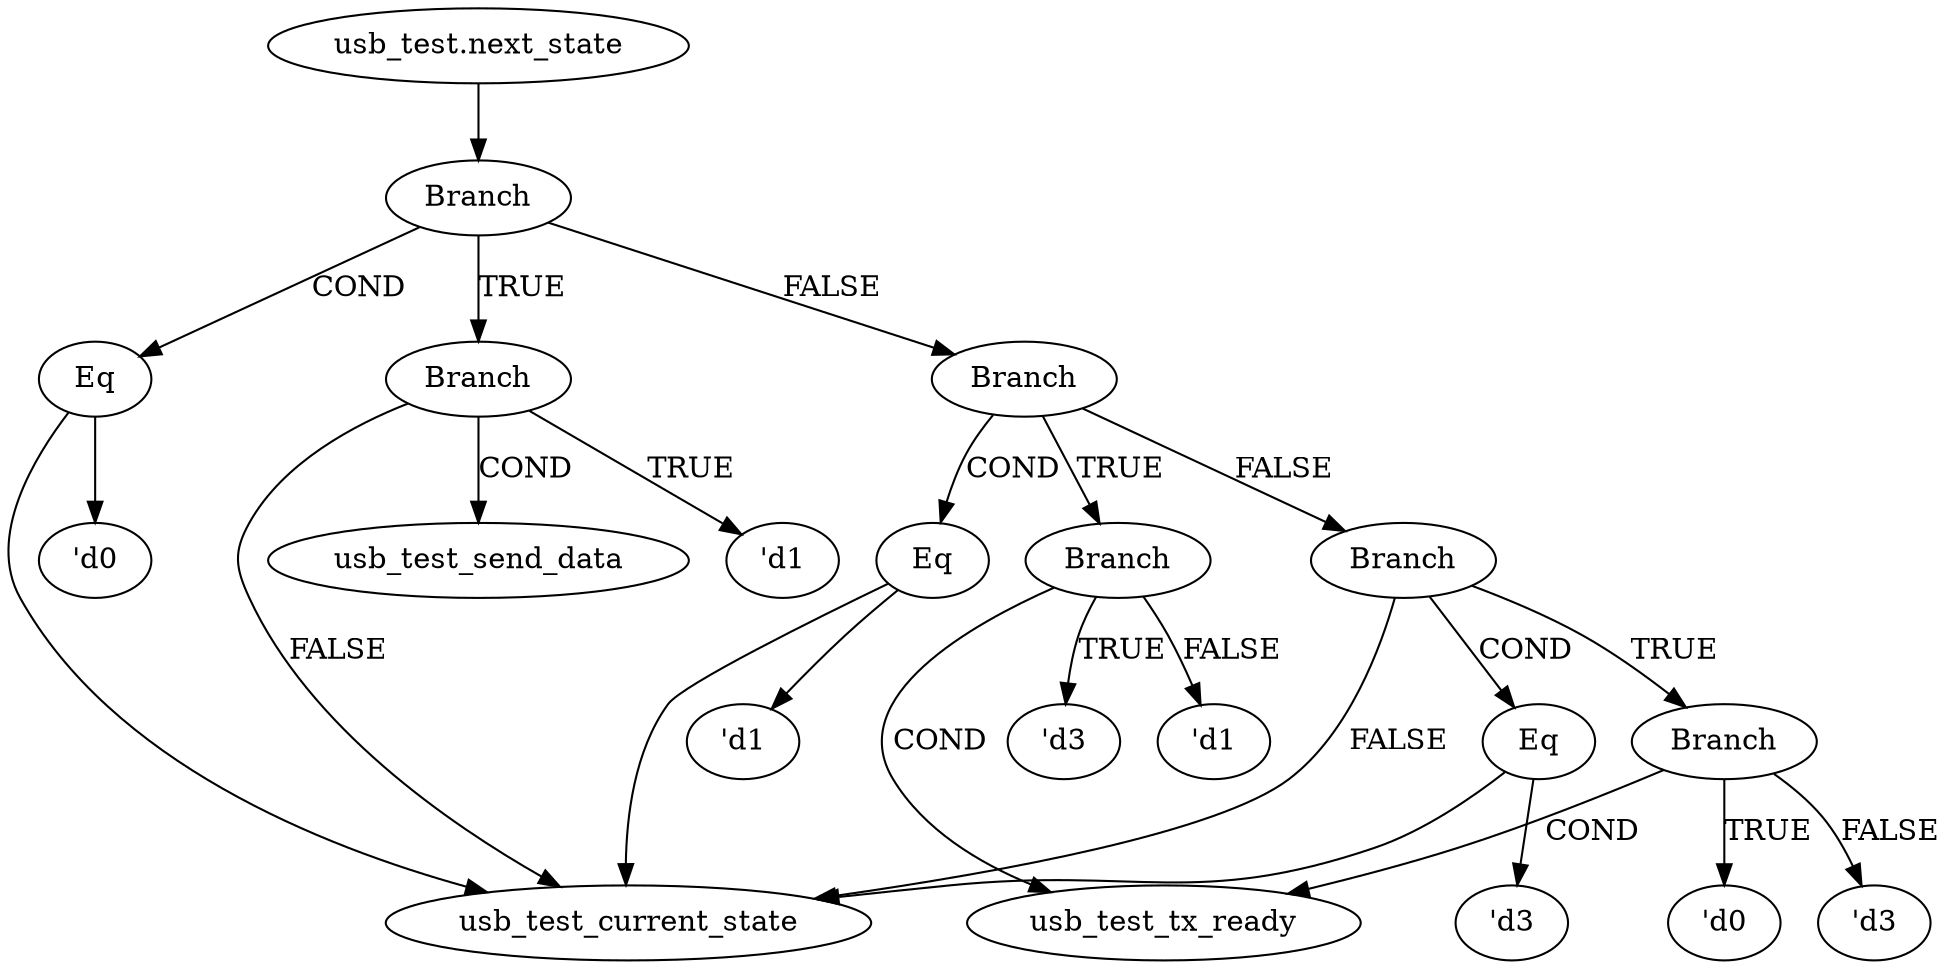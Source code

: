 strict digraph "" {
	graph [bb="0,0,938.48,457"];
	node [label="\N"];
	"usb_test.next_state_graphrename_0"	[color=black,
		height=0.5,
		label="usb_test.next_state",
		pos="236.48,439",
		width=2.7984];
	Branch_graphrename_1	[color=black,
		height=0.5,
		label=Branch,
		pos="236.48,366",
		width=1.2277];
	"usb_test.next_state_graphrename_0" -> Branch_graphrename_1	[color=black,
		pos="e,236.48,384.03 236.48,420.81 236.48,412.79 236.48,403.05 236.48,394.07"];
	Eq_graphrename_2	[color=black,
		height=0.5,
		label=Eq,
		pos="52.479,279",
		width=0.75];
	Branch_graphrename_1 -> Eq_graphrename_2	[color=black,
		label=COND,
		lp="179.48,322.5",
		pos="e,73.959,289.92 208.13,351.91 174.32,336.28 117.99,310.26 83.173,294.18"];
	Branch_graphrename_4	[color=black,
		height=0.5,
		label=Branch,
		pos="236.48,279",
		width=1.2277];
	Branch_graphrename_1 -> Branch_graphrename_4	[color=black,
		label=TRUE,
		lp="257.98,322.5",
		pos="e,236.48,297.18 236.48,347.8 236.48,336.16 236.48,320.55 236.48,307.24"];
	Branch_graphrename_6	[color=black,
		height=0.5,
		label=Branch,
		pos="498.48,279",
		width=1.2277];
	Branch_graphrename_1 -> Branch_graphrename_6	[color=black,
		label=FALSE,
		lp="406.48,322.5",
		pos="e,464.82,290.92 269.93,354.15 317.1,338.84 403.22,310.91 455.21,294.04"];
	usb_test_current_state	[color=black,
		height=0.5,
		pos="308.48,18",
		width=3.2361];
	Eq_graphrename_2 -> usb_test_current_state	[color=black,
		pos="e,240.87,32.652 39.603,262.84 23.518,241.94 0,203.53 16.479,174 60.419,95.258 160.41,54.786 231.1,35.269"];
	"'d0_graphrename_3"	[color=black,
		height=0.5,
		label="'d0",
		pos="52.479,192",
		width=0.75];
	Eq_graphrename_2 -> "'d0_graphrename_3"	[color=black,
		pos="e,52.479,210.18 52.479,260.8 52.479,249.16 52.479,233.55 52.479,220.24"];
	Branch_graphrename_4 -> usb_test_current_state	[color=black,
		label=FALSE,
		lp="169.48,148.5",
		pos="e,275.61,35.32 202.64,267.3 176.67,257.09 142.61,238.93 126.48,210 118.69,196.02 119.77,188.53 126.48,174 155.22,111.78 222.6,65.341 \
266.82,40.209"];
	usb_test_send_data	[color=black,
		height=0.5,
		pos="236.48,192",
		width=2.7984];
	Branch_graphrename_4 -> usb_test_send_data	[color=black,
		label=COND,
		lp="259.48,235.5",
		pos="e,236.48,210.18 236.48,260.8 236.48,249.16 236.48,233.55 236.48,220.24"];
	"'d1_graphrename_5"	[color=black,
		height=0.5,
		label="'d1",
		pos="382.48,192",
		width=0.75];
	Branch_graphrename_4 -> "'d1_graphrename_5"	[color=black,
		label=TRUE,
		lp="338.98,235.5",
		pos="e,362.66,204.54 260.92,263.77 286.48,248.89 326.58,225.55 353.66,209.78"];
	Eq_graphrename_7	[color=black,
		height=0.5,
		label=Eq,
		pos="454.48,192",
		width=0.75];
	Branch_graphrename_6 -> Eq_graphrename_7	[color=black,
		label=COND,
		lp="493.48,235.5",
		pos="e,458.35,210.29 483.48,261.79 478.83,256.15 474.01,249.58 470.48,243 466.65,235.85 463.55,227.63 461.13,219.95"];
	Branch_graphrename_9	[color=black,
		height=0.5,
		label=Branch,
		pos="543.48,192",
		width=1.2277];
	Branch_graphrename_6 -> Branch_graphrename_9	[color=black,
		label=TRUE,
		lp="544.98,235.5",
		pos="e,534.61,209.76 507.37,261.21 513.78,249.1 522.55,232.53 529.84,218.76"];
	Branch_graphrename_12	[color=black,
		height=0.5,
		label=Branch,
		pos="680.48,192",
		width=1.2277];
	Branch_graphrename_6 -> Branch_graphrename_12	[color=black,
		label=FALSE,
		lp="623.48,235.5",
		pos="e,652.41,206.11 526.52,264.91 557.78,250.3 608.49,226.62 643.1,210.46"];
	Eq_graphrename_7 -> usb_test_current_state	[color=black,
		pos="e,307.29,36.232 433,180.77 398.61,164.21 334.35,132.42 327.48,123 311.31,100.82 307.55,69.07 307.22,46.495"];
	"'d1_graphrename_8"	[color=black,
		height=0.5,
		label="'d1",
		pos="363.48,105",
		width=0.75];
	Eq_graphrename_7 -> "'d1_graphrename_8"	[color=black,
		pos="e,377.26,120.83 437.8,177.74 429.96,171.35 420.57,163.47 412.48,156 402.95,147.2 392.84,137.05 384.31,128.2"];
	usb_test_tx_ready	[color=black,
		height=0.5,
		pos="565.48,18",
		width=2.6178];
	Branch_graphrename_9 -> usb_test_tx_ready	[color=black,
		label=COND,
		lp="458.48,105",
		pos="e,511.15,32.8 512.83,178.96 473.07,161.43 411.48,126.63 435.48,87 450.1,62.85 476.43,46.865 501.59,36.502"];
	"'d3_graphrename_10"	[color=black,
		height=0.5,
		label="'d3",
		pos="517.48,105",
		width=0.75];
	Branch_graphrename_9 -> "'d3_graphrename_10"	[color=black,
		label=TRUE,
		lp="545.98,148.5",
		pos="e,518.35,123.01 532.93,174.46 529.75,168.8 526.56,162.3 524.48,156 522.09,148.76 520.52,140.66 519.49,133.13"];
	"'d1_graphrename_11"	[color=black,
		height=0.5,
		label="'d1",
		pos="589.48,105",
		width=0.75];
	Branch_graphrename_9 -> "'d1_graphrename_11"	[color=black,
		label=FALSE,
		lp="598.48,148.5",
		pos="e,583.1,122.58 555.61,174.67 559.63,168.92 563.97,162.31 567.48,156 571.7,148.43 575.71,139.89 579.12,132.03"];
	Branch_graphrename_12 -> usb_test_current_state	[color=black,
		label=FALSE,
		lp="678.48,105",
		pos="e,397.84,29.627 676.35,174.03 669.74,150.65 654.47,108.94 625.48,87 591.64,61.389 487.67,42.356 407.93,31.037"];
	Eq_graphrename_13	[color=black,
		height=0.5,
		label=Eq,
		pos="745.48,105",
		width=0.75];
	Branch_graphrename_12 -> Eq_graphrename_13	[color=black,
		label=COND,
		lp="739.48,148.5",
		pos="e,733.64,121.48 693.01,174.61 702.82,161.79 716.59,143.78 727.56,129.44"];
	Branch_graphrename_15	[color=black,
		height=0.5,
		label=Branch,
		pos="834.48,105",
		width=1.2277];
	Branch_graphrename_12 -> Branch_graphrename_15	[color=black,
		label=TRUE,
		lp="810.98,148.5",
		pos="e,815.99,121.55 713.21,179.86 729.65,173.73 749.6,165.45 766.48,156 780.92,147.92 795.86,137.23 808.04,127.82"];
	Eq_graphrename_13 -> usb_test_current_state	[color=black,
		pos="e,399.24,29.354 729.13,90.327 713.94,78.476 690.16,62.009 666.48,54 580.26,24.839 553.05,44.994 462.48,36 445.36,34.3 427.19,32.389 \
409.55,30.478"];
	"'d3_graphrename_14"	[color=black,
		height=0.5,
		label="'d3",
		pos="732.48,18",
		width=0.75];
	Eq_graphrename_13 -> "'d3_graphrename_14"	[color=black,
		pos="e,735.11,36.175 742.85,86.799 741.07,75.163 738.68,59.548 736.65,46.237"];
	Branch_graphrename_15 -> usb_test_tx_ready	[color=black,
		label=COND,
		lp="771.48,61.5",
		pos="e,624.95,31.964 805.38,91.389 779.68,80.555 741.04,64.988 706.48,54 683.45,46.677 657.9,39.932 634.96,34.359"];
	"'d0_graphrename_16"	[color=black,
		height=0.5,
		label="'d0",
		pos="834.48,18",
		width=0.75];
	Branch_graphrename_15 -> "'d0_graphrename_16"	[color=black,
		label=TRUE,
		lp="855.98,61.5",
		pos="e,834.48,36.175 834.48,86.799 834.48,75.163 834.48,59.548 834.48,46.237"];
	"'d3_graphrename_17"	[color=black,
		height=0.5,
		label="'d3",
		pos="906.48,18",
		width=0.75];
	Branch_graphrename_15 -> "'d3_graphrename_17"	[color=black,
		label=FALSE,
		lp="914.48,61.5",
		pos="e,900.36,35.916 858.29,89.538 866.35,83.846 874.95,76.8 881.48,69 887.39,61.941 892.36,53.247 896.26,45.099"];
}
